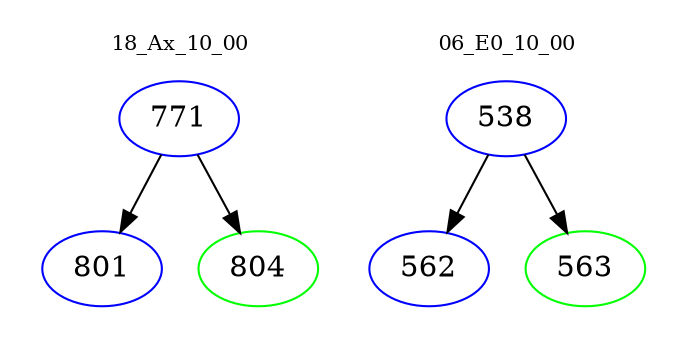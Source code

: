 digraph{
subgraph cluster_0 {
color = white
label = "18_Ax_10_00";
fontsize=10;
T0_771 [label="771", color="blue"]
T0_771 -> T0_801 [color="black"]
T0_801 [label="801", color="blue"]
T0_771 -> T0_804 [color="black"]
T0_804 [label="804", color="green"]
}
subgraph cluster_1 {
color = white
label = "06_E0_10_00";
fontsize=10;
T1_538 [label="538", color="blue"]
T1_538 -> T1_562 [color="black"]
T1_562 [label="562", color="blue"]
T1_538 -> T1_563 [color="black"]
T1_563 [label="563", color="green"]
}
}
